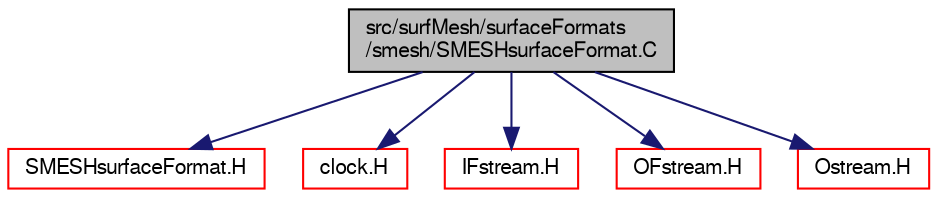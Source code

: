 digraph "src/surfMesh/surfaceFormats/smesh/SMESHsurfaceFormat.C"
{
  bgcolor="transparent";
  edge [fontname="FreeSans",fontsize="10",labelfontname="FreeSans",labelfontsize="10"];
  node [fontname="FreeSans",fontsize="10",shape=record];
  Node0 [label="src/surfMesh/surfaceFormats\l/smesh/SMESHsurfaceFormat.C",height=0.2,width=0.4,color="black", fillcolor="grey75", style="filled", fontcolor="black"];
  Node0 -> Node1 [color="midnightblue",fontsize="10",style="solid",fontname="FreeSans"];
  Node1 [label="SMESHsurfaceFormat.H",height=0.2,width=0.4,color="red",URL="$a15167.html"];
  Node0 -> Node180 [color="midnightblue",fontsize="10",style="solid",fontname="FreeSans"];
  Node180 [label="clock.H",height=0.2,width=0.4,color="red",URL="$a10205.html"];
  Node0 -> Node182 [color="midnightblue",fontsize="10",style="solid",fontname="FreeSans"];
  Node182 [label="IFstream.H",height=0.2,width=0.4,color="red",URL="$a09059.html"];
  Node0 -> Node184 [color="midnightblue",fontsize="10",style="solid",fontname="FreeSans"];
  Node184 [label="OFstream.H",height=0.2,width=0.4,color="red",URL="$a09065.html"];
  Node0 -> Node26 [color="midnightblue",fontsize="10",style="solid",fontname="FreeSans"];
  Node26 [label="Ostream.H",height=0.2,width=0.4,color="red",URL="$a09098.html"];
}
